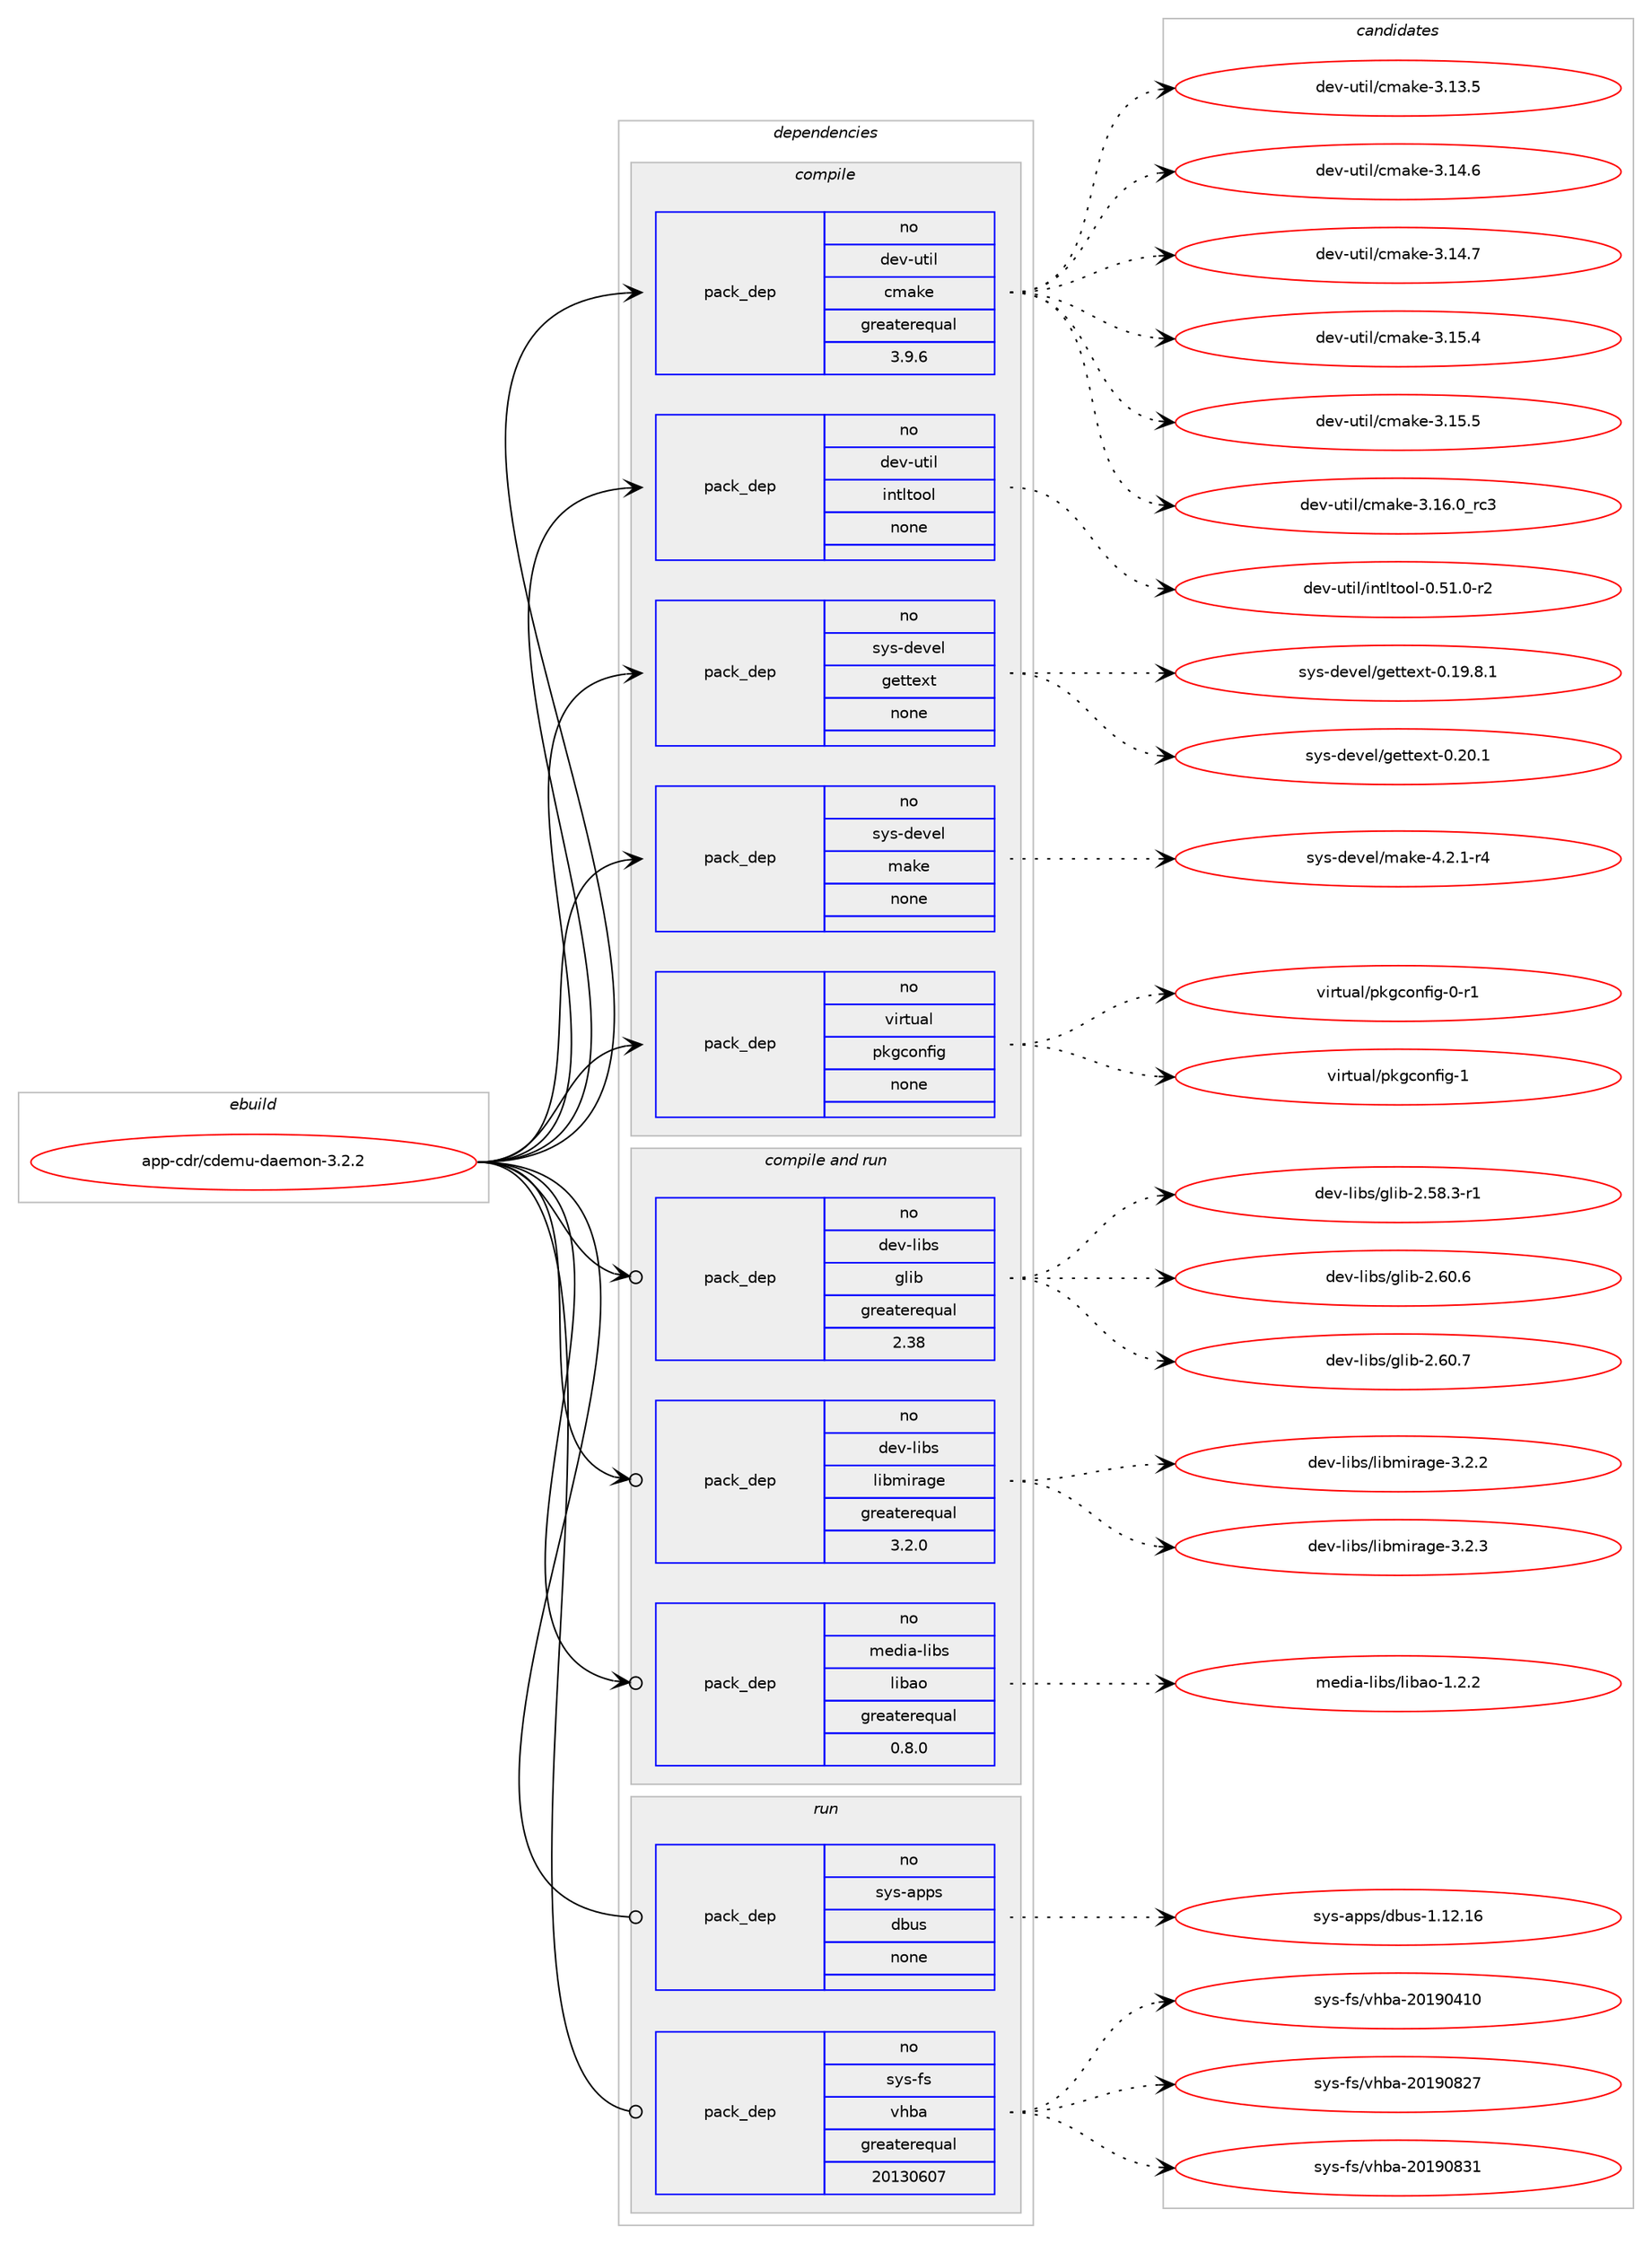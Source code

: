 digraph prolog {

# *************
# Graph options
# *************

newrank=true;
concentrate=true;
compound=true;
graph [rankdir=LR,fontname=Helvetica,fontsize=10,ranksep=1.5];#, ranksep=2.5, nodesep=0.2];
edge  [arrowhead=vee];
node  [fontname=Helvetica,fontsize=10];

# **********
# The ebuild
# **********

subgraph cluster_leftcol {
color=gray;
rank=same;
label=<<i>ebuild</i>>;
id [label="app-cdr/cdemu-daemon-3.2.2", color=red, width=4, href="../app-cdr/cdemu-daemon-3.2.2.svg"];
}

# ****************
# The dependencies
# ****************

subgraph cluster_midcol {
color=gray;
label=<<i>dependencies</i>>;
subgraph cluster_compile {
fillcolor="#eeeeee";
style=filled;
label=<<i>compile</i>>;
subgraph pack353512 {
dependency475677 [label=<<TABLE BORDER="0" CELLBORDER="1" CELLSPACING="0" CELLPADDING="4" WIDTH="220"><TR><TD ROWSPAN="6" CELLPADDING="30">pack_dep</TD></TR><TR><TD WIDTH="110">no</TD></TR><TR><TD>dev-util</TD></TR><TR><TD>cmake</TD></TR><TR><TD>greaterequal</TD></TR><TR><TD>3.9.6</TD></TR></TABLE>>, shape=none, color=blue];
}
id:e -> dependency475677:w [weight=20,style="solid",arrowhead="vee"];
subgraph pack353513 {
dependency475678 [label=<<TABLE BORDER="0" CELLBORDER="1" CELLSPACING="0" CELLPADDING="4" WIDTH="220"><TR><TD ROWSPAN="6" CELLPADDING="30">pack_dep</TD></TR><TR><TD WIDTH="110">no</TD></TR><TR><TD>dev-util</TD></TR><TR><TD>intltool</TD></TR><TR><TD>none</TD></TR><TR><TD></TD></TR></TABLE>>, shape=none, color=blue];
}
id:e -> dependency475678:w [weight=20,style="solid",arrowhead="vee"];
subgraph pack353514 {
dependency475679 [label=<<TABLE BORDER="0" CELLBORDER="1" CELLSPACING="0" CELLPADDING="4" WIDTH="220"><TR><TD ROWSPAN="6" CELLPADDING="30">pack_dep</TD></TR><TR><TD WIDTH="110">no</TD></TR><TR><TD>sys-devel</TD></TR><TR><TD>gettext</TD></TR><TR><TD>none</TD></TR><TR><TD></TD></TR></TABLE>>, shape=none, color=blue];
}
id:e -> dependency475679:w [weight=20,style="solid",arrowhead="vee"];
subgraph pack353515 {
dependency475680 [label=<<TABLE BORDER="0" CELLBORDER="1" CELLSPACING="0" CELLPADDING="4" WIDTH="220"><TR><TD ROWSPAN="6" CELLPADDING="30">pack_dep</TD></TR><TR><TD WIDTH="110">no</TD></TR><TR><TD>sys-devel</TD></TR><TR><TD>make</TD></TR><TR><TD>none</TD></TR><TR><TD></TD></TR></TABLE>>, shape=none, color=blue];
}
id:e -> dependency475680:w [weight=20,style="solid",arrowhead="vee"];
subgraph pack353516 {
dependency475681 [label=<<TABLE BORDER="0" CELLBORDER="1" CELLSPACING="0" CELLPADDING="4" WIDTH="220"><TR><TD ROWSPAN="6" CELLPADDING="30">pack_dep</TD></TR><TR><TD WIDTH="110">no</TD></TR><TR><TD>virtual</TD></TR><TR><TD>pkgconfig</TD></TR><TR><TD>none</TD></TR><TR><TD></TD></TR></TABLE>>, shape=none, color=blue];
}
id:e -> dependency475681:w [weight=20,style="solid",arrowhead="vee"];
}
subgraph cluster_compileandrun {
fillcolor="#eeeeee";
style=filled;
label=<<i>compile and run</i>>;
subgraph pack353517 {
dependency475682 [label=<<TABLE BORDER="0" CELLBORDER="1" CELLSPACING="0" CELLPADDING="4" WIDTH="220"><TR><TD ROWSPAN="6" CELLPADDING="30">pack_dep</TD></TR><TR><TD WIDTH="110">no</TD></TR><TR><TD>dev-libs</TD></TR><TR><TD>glib</TD></TR><TR><TD>greaterequal</TD></TR><TR><TD>2.38</TD></TR></TABLE>>, shape=none, color=blue];
}
id:e -> dependency475682:w [weight=20,style="solid",arrowhead="odotvee"];
subgraph pack353518 {
dependency475683 [label=<<TABLE BORDER="0" CELLBORDER="1" CELLSPACING="0" CELLPADDING="4" WIDTH="220"><TR><TD ROWSPAN="6" CELLPADDING="30">pack_dep</TD></TR><TR><TD WIDTH="110">no</TD></TR><TR><TD>dev-libs</TD></TR><TR><TD>libmirage</TD></TR><TR><TD>greaterequal</TD></TR><TR><TD>3.2.0</TD></TR></TABLE>>, shape=none, color=blue];
}
id:e -> dependency475683:w [weight=20,style="solid",arrowhead="odotvee"];
subgraph pack353519 {
dependency475684 [label=<<TABLE BORDER="0" CELLBORDER="1" CELLSPACING="0" CELLPADDING="4" WIDTH="220"><TR><TD ROWSPAN="6" CELLPADDING="30">pack_dep</TD></TR><TR><TD WIDTH="110">no</TD></TR><TR><TD>media-libs</TD></TR><TR><TD>libao</TD></TR><TR><TD>greaterequal</TD></TR><TR><TD>0.8.0</TD></TR></TABLE>>, shape=none, color=blue];
}
id:e -> dependency475684:w [weight=20,style="solid",arrowhead="odotvee"];
}
subgraph cluster_run {
fillcolor="#eeeeee";
style=filled;
label=<<i>run</i>>;
subgraph pack353520 {
dependency475685 [label=<<TABLE BORDER="0" CELLBORDER="1" CELLSPACING="0" CELLPADDING="4" WIDTH="220"><TR><TD ROWSPAN="6" CELLPADDING="30">pack_dep</TD></TR><TR><TD WIDTH="110">no</TD></TR><TR><TD>sys-apps</TD></TR><TR><TD>dbus</TD></TR><TR><TD>none</TD></TR><TR><TD></TD></TR></TABLE>>, shape=none, color=blue];
}
id:e -> dependency475685:w [weight=20,style="solid",arrowhead="odot"];
subgraph pack353521 {
dependency475686 [label=<<TABLE BORDER="0" CELLBORDER="1" CELLSPACING="0" CELLPADDING="4" WIDTH="220"><TR><TD ROWSPAN="6" CELLPADDING="30">pack_dep</TD></TR><TR><TD WIDTH="110">no</TD></TR><TR><TD>sys-fs</TD></TR><TR><TD>vhba</TD></TR><TR><TD>greaterequal</TD></TR><TR><TD>20130607</TD></TR></TABLE>>, shape=none, color=blue];
}
id:e -> dependency475686:w [weight=20,style="solid",arrowhead="odot"];
}
}

# **************
# The candidates
# **************

subgraph cluster_choices {
rank=same;
color=gray;
label=<<i>candidates</i>>;

subgraph choice353512 {
color=black;
nodesep=1;
choice1001011184511711610510847991099710710145514649514653 [label="dev-util/cmake-3.13.5", color=red, width=4,href="../dev-util/cmake-3.13.5.svg"];
choice1001011184511711610510847991099710710145514649524654 [label="dev-util/cmake-3.14.6", color=red, width=4,href="../dev-util/cmake-3.14.6.svg"];
choice1001011184511711610510847991099710710145514649524655 [label="dev-util/cmake-3.14.7", color=red, width=4,href="../dev-util/cmake-3.14.7.svg"];
choice1001011184511711610510847991099710710145514649534652 [label="dev-util/cmake-3.15.4", color=red, width=4,href="../dev-util/cmake-3.15.4.svg"];
choice1001011184511711610510847991099710710145514649534653 [label="dev-util/cmake-3.15.5", color=red, width=4,href="../dev-util/cmake-3.15.5.svg"];
choice1001011184511711610510847991099710710145514649544648951149951 [label="dev-util/cmake-3.16.0_rc3", color=red, width=4,href="../dev-util/cmake-3.16.0_rc3.svg"];
dependency475677:e -> choice1001011184511711610510847991099710710145514649514653:w [style=dotted,weight="100"];
dependency475677:e -> choice1001011184511711610510847991099710710145514649524654:w [style=dotted,weight="100"];
dependency475677:e -> choice1001011184511711610510847991099710710145514649524655:w [style=dotted,weight="100"];
dependency475677:e -> choice1001011184511711610510847991099710710145514649534652:w [style=dotted,weight="100"];
dependency475677:e -> choice1001011184511711610510847991099710710145514649534653:w [style=dotted,weight="100"];
dependency475677:e -> choice1001011184511711610510847991099710710145514649544648951149951:w [style=dotted,weight="100"];
}
subgraph choice353513 {
color=black;
nodesep=1;
choice1001011184511711610510847105110116108116111111108454846534946484511450 [label="dev-util/intltool-0.51.0-r2", color=red, width=4,href="../dev-util/intltool-0.51.0-r2.svg"];
dependency475678:e -> choice1001011184511711610510847105110116108116111111108454846534946484511450:w [style=dotted,weight="100"];
}
subgraph choice353514 {
color=black;
nodesep=1;
choice1151211154510010111810110847103101116116101120116454846495746564649 [label="sys-devel/gettext-0.19.8.1", color=red, width=4,href="../sys-devel/gettext-0.19.8.1.svg"];
choice115121115451001011181011084710310111611610112011645484650484649 [label="sys-devel/gettext-0.20.1", color=red, width=4,href="../sys-devel/gettext-0.20.1.svg"];
dependency475679:e -> choice1151211154510010111810110847103101116116101120116454846495746564649:w [style=dotted,weight="100"];
dependency475679:e -> choice115121115451001011181011084710310111611610112011645484650484649:w [style=dotted,weight="100"];
}
subgraph choice353515 {
color=black;
nodesep=1;
choice1151211154510010111810110847109971071014552465046494511452 [label="sys-devel/make-4.2.1-r4", color=red, width=4,href="../sys-devel/make-4.2.1-r4.svg"];
dependency475680:e -> choice1151211154510010111810110847109971071014552465046494511452:w [style=dotted,weight="100"];
}
subgraph choice353516 {
color=black;
nodesep=1;
choice11810511411611797108471121071039911111010210510345484511449 [label="virtual/pkgconfig-0-r1", color=red, width=4,href="../virtual/pkgconfig-0-r1.svg"];
choice1181051141161179710847112107103991111101021051034549 [label="virtual/pkgconfig-1", color=red, width=4,href="../virtual/pkgconfig-1.svg"];
dependency475681:e -> choice11810511411611797108471121071039911111010210510345484511449:w [style=dotted,weight="100"];
dependency475681:e -> choice1181051141161179710847112107103991111101021051034549:w [style=dotted,weight="100"];
}
subgraph choice353517 {
color=black;
nodesep=1;
choice10010111845108105981154710310810598455046535646514511449 [label="dev-libs/glib-2.58.3-r1", color=red, width=4,href="../dev-libs/glib-2.58.3-r1.svg"];
choice1001011184510810598115471031081059845504654484654 [label="dev-libs/glib-2.60.6", color=red, width=4,href="../dev-libs/glib-2.60.6.svg"];
choice1001011184510810598115471031081059845504654484655 [label="dev-libs/glib-2.60.7", color=red, width=4,href="../dev-libs/glib-2.60.7.svg"];
dependency475682:e -> choice10010111845108105981154710310810598455046535646514511449:w [style=dotted,weight="100"];
dependency475682:e -> choice1001011184510810598115471031081059845504654484654:w [style=dotted,weight="100"];
dependency475682:e -> choice1001011184510810598115471031081059845504654484655:w [style=dotted,weight="100"];
}
subgraph choice353518 {
color=black;
nodesep=1;
choice1001011184510810598115471081059810910511497103101455146504650 [label="dev-libs/libmirage-3.2.2", color=red, width=4,href="../dev-libs/libmirage-3.2.2.svg"];
choice1001011184510810598115471081059810910511497103101455146504651 [label="dev-libs/libmirage-3.2.3", color=red, width=4,href="../dev-libs/libmirage-3.2.3.svg"];
dependency475683:e -> choice1001011184510810598115471081059810910511497103101455146504650:w [style=dotted,weight="100"];
dependency475683:e -> choice1001011184510810598115471081059810910511497103101455146504651:w [style=dotted,weight="100"];
}
subgraph choice353519 {
color=black;
nodesep=1;
choice109101100105974510810598115471081059897111454946504650 [label="media-libs/libao-1.2.2", color=red, width=4,href="../media-libs/libao-1.2.2.svg"];
dependency475684:e -> choice109101100105974510810598115471081059897111454946504650:w [style=dotted,weight="100"];
}
subgraph choice353520 {
color=black;
nodesep=1;
choice115121115459711211211547100981171154549464950464954 [label="sys-apps/dbus-1.12.16", color=red, width=4,href="../sys-apps/dbus-1.12.16.svg"];
dependency475685:e -> choice115121115459711211211547100981171154549464950464954:w [style=dotted,weight="100"];
}
subgraph choice353521 {
color=black;
nodesep=1;
choice11512111545102115471181049897455048495748524948 [label="sys-fs/vhba-20190410", color=red, width=4,href="../sys-fs/vhba-20190410.svg"];
choice11512111545102115471181049897455048495748565055 [label="sys-fs/vhba-20190827", color=red, width=4,href="../sys-fs/vhba-20190827.svg"];
choice11512111545102115471181049897455048495748565149 [label="sys-fs/vhba-20190831", color=red, width=4,href="../sys-fs/vhba-20190831.svg"];
dependency475686:e -> choice11512111545102115471181049897455048495748524948:w [style=dotted,weight="100"];
dependency475686:e -> choice11512111545102115471181049897455048495748565055:w [style=dotted,weight="100"];
dependency475686:e -> choice11512111545102115471181049897455048495748565149:w [style=dotted,weight="100"];
}
}

}
